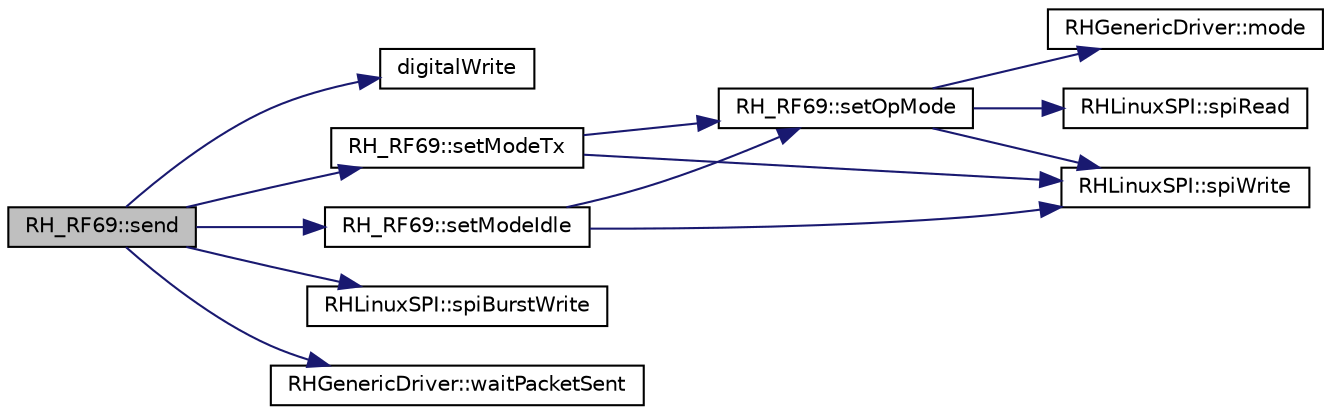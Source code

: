 digraph "RH_RF69::send"
{
 // LATEX_PDF_SIZE
  edge [fontname="Helvetica",fontsize="10",labelfontname="Helvetica",labelfontsize="10"];
  node [fontname="Helvetica",fontsize="10",shape=record];
  rankdir="LR";
  Node1 [label="RH_RF69::send",height=0.2,width=0.4,color="black", fillcolor="grey75", style="filled", fontcolor="black",tooltip=" "];
  Node1 -> Node2 [color="midnightblue",fontsize="10",style="solid",fontname="Helvetica"];
  Node2 [label="digitalWrite",height=0.2,width=0.4,color="black", fillcolor="white", style="filled",URL="$_ras_pi_8cpp.html#a21c224d04b05de3f68dce98958d02b7c",tooltip=" "];
  Node1 -> Node3 [color="midnightblue",fontsize="10",style="solid",fontname="Helvetica"];
  Node3 [label="RH_RF69::setModeIdle",height=0.2,width=0.4,color="black", fillcolor="white", style="filled",URL="$class_r_h___r_f69.html#af66bfbf2057f1faeba0ad75007d623ec",tooltip=" "];
  Node3 -> Node4 [color="midnightblue",fontsize="10",style="solid",fontname="Helvetica"];
  Node4 [label="RH_RF69::setOpMode",height=0.2,width=0.4,color="black", fillcolor="white", style="filled",URL="$class_r_h___r_f69.html#a890c2d3ed4d1954a67f7cc190349b2ab",tooltip=" "];
  Node4 -> Node5 [color="midnightblue",fontsize="10",style="solid",fontname="Helvetica"];
  Node5 [label="RHGenericDriver::mode",height=0.2,width=0.4,color="black", fillcolor="white", style="filled",URL="$class_r_h_generic_driver.html#a80ff7dfded27279332cf8fa6f15dce74",tooltip=" "];
  Node4 -> Node6 [color="midnightblue",fontsize="10",style="solid",fontname="Helvetica"];
  Node6 [label="RHLinuxSPI::spiRead",height=0.2,width=0.4,color="black", fillcolor="white", style="filled",URL="$class_r_h_linux_s_p_i.html#a108544d2b05b5898ae52fa131c002aa2",tooltip=" "];
  Node4 -> Node7 [color="midnightblue",fontsize="10",style="solid",fontname="Helvetica"];
  Node7 [label="RHLinuxSPI::spiWrite",height=0.2,width=0.4,color="black", fillcolor="white", style="filled",URL="$class_r_h_linux_s_p_i.html#a090235d967429bdf01b5a32132ef2d3e",tooltip=" "];
  Node3 -> Node7 [color="midnightblue",fontsize="10",style="solid",fontname="Helvetica"];
  Node1 -> Node8 [color="midnightblue",fontsize="10",style="solid",fontname="Helvetica"];
  Node8 [label="RH_RF69::setModeTx",height=0.2,width=0.4,color="black", fillcolor="white", style="filled",URL="$class_r_h___r_f69.html#a8e4a5d2f1847063b5f7cf6a2d14e246a",tooltip=" "];
  Node8 -> Node4 [color="midnightblue",fontsize="10",style="solid",fontname="Helvetica"];
  Node8 -> Node7 [color="midnightblue",fontsize="10",style="solid",fontname="Helvetica"];
  Node1 -> Node9 [color="midnightblue",fontsize="10",style="solid",fontname="Helvetica"];
  Node9 [label="RHLinuxSPI::spiBurstWrite",height=0.2,width=0.4,color="black", fillcolor="white", style="filled",URL="$class_r_h_linux_s_p_i.html#a6cef2337979a6e446df051fc09d77d19",tooltip=" "];
  Node1 -> Node10 [color="midnightblue",fontsize="10",style="solid",fontname="Helvetica"];
  Node10 [label="RHGenericDriver::waitPacketSent",height=0.2,width=0.4,color="black", fillcolor="white", style="filled",URL="$class_r_h_generic_driver.html#a7506f47e9a391ffa05f7271950c26ffe",tooltip=" "];
}
